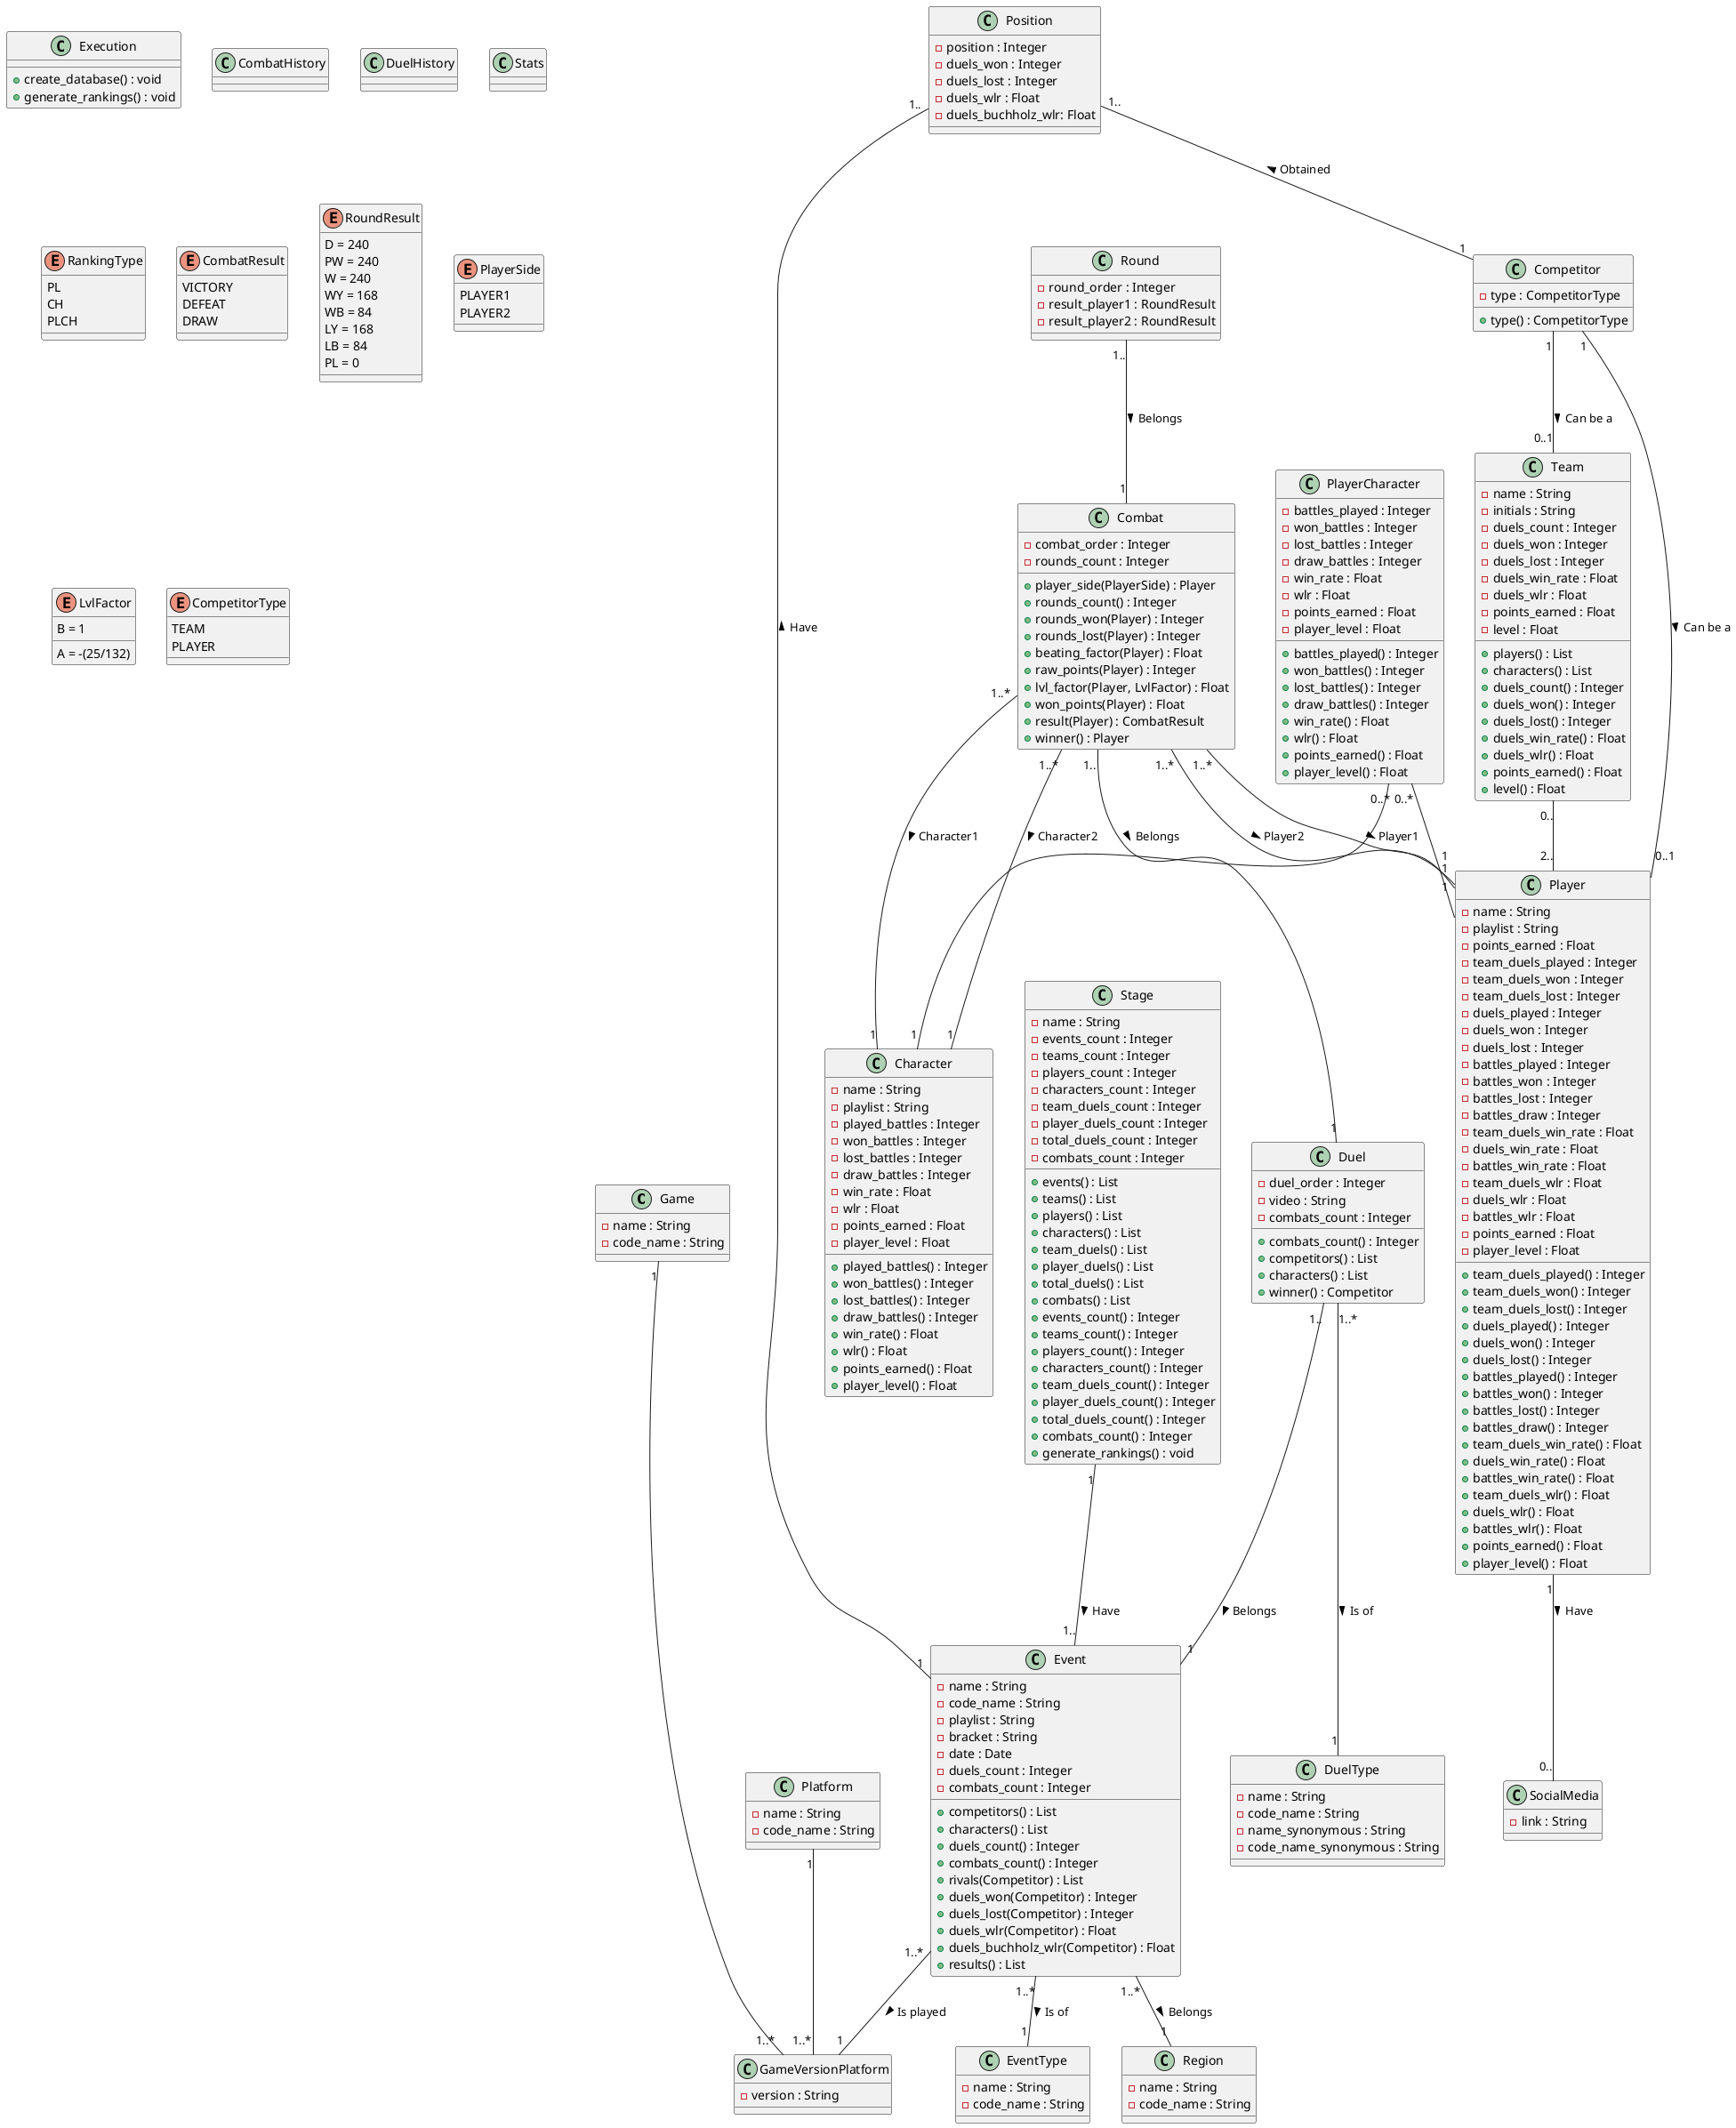@startuml SSLEcd

' Classes

class Game {
    - name : String
    - code_name : String
}

class Platform {
    - name : String
    - code_name : String
}

class Region {
    - name : String
    - code_name : String
}

class EventType {
    ' Attributes
    - name : String
    - code_name : String
}

class DuelType {
    - name : String
    - code_name : String
    - name_synonymous : String
    - code_name_synonymous : String
}

class Player {
    ' Attributes
    - name : String
    - playlist : String
    - points_earned : Float
    - team_duels_played : Integer
    - team_duels_won : Integer
    - team_duels_lost : Integer
    - duels_played : Integer
    - duels_won : Integer
    - duels_lost : Integer
    - battles_played : Integer
    - battles_won : Integer
    - battles_lost : Integer
    - battles_draw : Integer
    - team_duels_win_rate : Float
    - duels_win_rate : Float
    - battles_win_rate : Float
    - team_duels_wlr : Float
    - duels_wlr : Float
    - battles_wlr : Float
    - points_earned : Float
    - player_level : Float
    ' Methods
    + team_duels_played() : Integer
    + team_duels_won() : Integer
    + team_duels_lost() : Integer
    + duels_played() : Integer
    + duels_won() : Integer
    + duels_lost() : Integer
    + battles_played() : Integer
    + battles_won() : Integer
    + battles_lost() : Integer
    + battles_draw() : Integer
    + team_duels_win_rate() : Float
    + duels_win_rate() : Float
    + battles_win_rate() : Float
    + team_duels_wlr() : Float
    + duels_wlr() : Float
    + battles_wlr() : Float
    + points_earned() : Float
    + player_level() : Float
}

class Character {
    ' Attributes
    - name : String
    - playlist : String
    - played_battles : Integer
    - won_battles : Integer
    - lost_battles : Integer
    - draw_battles : Integer
    - win_rate : Float
    - wlr : Float
    - points_earned : Float
    - player_level : Float
    ' Methods
    + played_battles() : Integer
    + won_battles() : Integer
    + lost_battles() : Integer
    + draw_battles() : Integer
    + win_rate() : Float
    + wlr() : Float
    + points_earned() : Float
    + player_level() : Float
}

class GameVersionPlatform {
    - version : String
}

class SocialMedia {
    - link : String
}

class PlayerCharacter {
    ' Attributes
    - battles_played : Integer
    - won_battles : Integer
    - lost_battles : Integer
    - draw_battles : Integer
    - win_rate : Float
    - wlr : Float
    - points_earned : Float
    - player_level : Float
    ' Methods
    + battles_played() : Integer
    + won_battles() : Integer
    + lost_battles() : Integer
    + draw_battles() : Integer
    + win_rate() : Float
    + wlr() : Float
    + points_earned() : Float
    + player_level() : Float
}

class Event {
    ' Attributes
    - name : String
    - code_name : String
    - playlist : String
    - bracket : String
    - date : Date
    - duels_count : Integer
    - combats_count : Integer
    ' Methods
    + competitors() : List
    + characters() : List
    + duels_count() : Integer
    + combats_count() : Integer
    + rivals(Competitor) : List
    + duels_won(Competitor) : Integer
    + duels_lost(Competitor) : Integer
    + duels_wlr(Competitor) : Float
    + duels_buchholz_wlr(Competitor) : Float
    + results() : List
}

class Position {
    ' Attributes
    - position : Integer
    - duels_won : Integer
    - duels_lost : Integer
    - duels_wlr : Float
    - duels_buchholz_wlr: Float
    ' Methods
    ' + position() : Integer
    ' + duels_won() : Integer
    ' + duels_lost() : Integer
    ' + duels_wlr() : Float
    ' + duels_buchholz_wlr() : Float
}

class Duel {
    ' Attributes
    - duel_order : Integer
    - video : String
    - combats_count : Integer
    ' Methods
    ' + duel_order() : Integer
    ' + video() : String
    + combats_count() : Integer
    + competitors() : List
    + characters() : List
    + winner() : Competitor
}

class Team {
    ' Attributes
    - name : String
    - initials : String
    - duels_count : Integer
    - duels_won : Integer
    - duels_lost : Integer
    - duels_win_rate : Float
    - duels_wlr : Float
    - points_earned : Float
    - level : Float
    ' Methods
    ' + name() : String
    ' + initials() : String
    + players() : List
    + characters() : List
    + duels_count() : Integer
    + duels_won() : Integer
    + duels_lost() : Integer
    + duels_win_rate() : Float
    + duels_wlr() : Float
    + points_earned() : Float
    + level() : Float
}

class Combat {
    ' Attributes
    - combat_order : Integer
    - rounds_count : Integer
    ' Methods
    ' + combat_order() : Integer
    + player_side(PlayerSide) : Player
    + rounds_count() : Integer
    + rounds_won(Player) : Integer
    + rounds_lost(Player) : Integer
    + beating_factor(Player) : Float
    + raw_points(Player) : Integer
    + lvl_factor(Player, LvlFactor) : Float
    + won_points(Player) : Float
    + result(Player) : CombatResult
    + winner() : Player
}

class Round {
    ' Attributes
    - round_order : Integer
    - result_player1 : RoundResult
    - result_player2 : RoundResult
    ' Methods
    ' + round_order() : Integer
    ' + result_player1() : RoundResult
    ' + result_player2() : RoundResult
}

class Stage {
    ' Attributes
    - name : String
    - events_count : Integer
    - teams_count : Integer
    - players_count : Integer
    - characters_count : Integer
    - team_duels_count : Integer
    - player_duels_count : Integer
    - total_duels_count : Integer
    - combats_count : Integer
    ' Methods
    ' + name() : String
    + events() : List
    + teams() : List
    + players() : List
    + characters() : List
    + team_duels() : List
    + player_duels() : List
    + total_duels() : List
    + combats() : List
    + events_count() : Integer
    + teams_count() : Integer
    + players_count() : Integer
    + characters_count() : Integer
    + team_duels_count() : Integer
    + player_duels_count() : Integer
    + total_duels_count() : Integer
    + combats_count() : Integer
    + generate_rankings() : void
}

class Competitor {
    ' Attributes
    - type : CompetitorType
    ' Methods
    + type() : CompetitorType
}

class Execution {
    ' Methods
    + create_database() : void
    + generate_rankings() : void
}

class CombatHistory {

}

class DuelHistory {

}

class Stats {

}

' Relationships

Game "1" --- "1..*" GameVersionPlatform
Platform "1" -- "1..*" GameVersionPlatform
Player "1" -- "0.." SocialMedia : Have >
PlayerCharacter "0..*" -- "1" Character
PlayerCharacter "0..*" -- "1" Player
Event "1..*" -- "1" EventType : Is of >
Event "1..*" -- "1" Region : Belongs >
Event "1..*" -- "1" GameVersionPlatform : Is played >
Duel "1..*" -- "1" DuelType : Is of >
Duel "1.." -- "1" Event : Belongs >
Team "0.." -- "2.." Player
Combat "1..*" -- "1" Player : Player1 >
Combat "1..*" -- "1" Player : Player2 >
Combat "1..*" -- "1" Character : Character1 >
Combat "1..*" -- "1" Character : Character2 >
Combat "1.." -- "1" Duel : Belongs >
Round "1.." -- "1" Combat : Belongs >
Stage "1" -- "1.." Event : Have >
Position "1.." -- "1" Event : Have <
Position "1.." -- "1" Competitor : Obtained <
Competitor "1" -- "0..1" Player : Can be a >
Competitor "1" -- "0..1" Team : Can be a >


' Enums

enum RankingType {
    PL
    CH
    PLCH
}

enum CombatResult {
    VICTORY
    DEFEAT
    DRAW
}

enum RoundResult {
    D = 240
    PW = 240
    W = 240
    WY = 168
    WB = 84
    LY = 168
    LB = 84
    PL = 0
}

enum PlayerSide {
    PLAYER1
    PLAYER2
}

enum LvlFactor {
    A = -(25/132)
    B = 1
}

enum CompetitorType {
    TEAM
    PLAYER
}